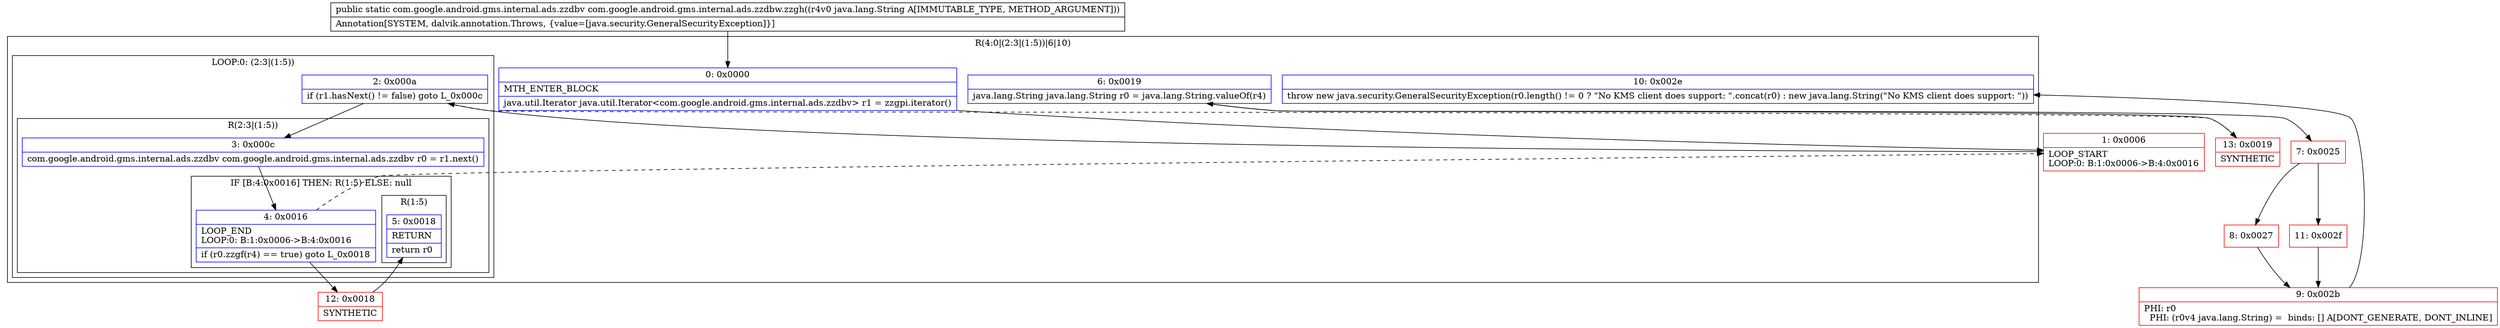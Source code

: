 digraph "CFG forcom.google.android.gms.internal.ads.zzdbw.zzgh(Ljava\/lang\/String;)Lcom\/google\/android\/gms\/internal\/ads\/zzdbv;" {
subgraph cluster_Region_1443843447 {
label = "R(4:0|(2:3|(1:5))|6|10)";
node [shape=record,color=blue];
Node_0 [shape=record,label="{0\:\ 0x0000|MTH_ENTER_BLOCK\l|java.util.Iterator java.util.Iterator\<com.google.android.gms.internal.ads.zzdbv\> r1 = zzgpi.iterator()\l}"];
subgraph cluster_LoopRegion_1606806596 {
label = "LOOP:0: (2:3|(1:5))";
node [shape=record,color=blue];
Node_2 [shape=record,label="{2\:\ 0x000a|if (r1.hasNext() != false) goto L_0x000c\l}"];
subgraph cluster_Region_147777160 {
label = "R(2:3|(1:5))";
node [shape=record,color=blue];
Node_3 [shape=record,label="{3\:\ 0x000c|com.google.android.gms.internal.ads.zzdbv com.google.android.gms.internal.ads.zzdbv r0 = r1.next()\l}"];
subgraph cluster_IfRegion_1704859019 {
label = "IF [B:4:0x0016] THEN: R(1:5) ELSE: null";
node [shape=record,color=blue];
Node_4 [shape=record,label="{4\:\ 0x0016|LOOP_END\lLOOP:0: B:1:0x0006\-\>B:4:0x0016\l|if (r0.zzgf(r4) == true) goto L_0x0018\l}"];
subgraph cluster_Region_1230411962 {
label = "R(1:5)";
node [shape=record,color=blue];
Node_5 [shape=record,label="{5\:\ 0x0018|RETURN\l|return r0\l}"];
}
}
}
}
Node_6 [shape=record,label="{6\:\ 0x0019|java.lang.String java.lang.String r0 = java.lang.String.valueOf(r4)\l}"];
Node_10 [shape=record,label="{10\:\ 0x002e|throw new java.security.GeneralSecurityException(r0.length() != 0 ? \"No KMS client does support: \".concat(r0) : new java.lang.String(\"No KMS client does support: \"))\l}"];
}
Node_1 [shape=record,color=red,label="{1\:\ 0x0006|LOOP_START\lLOOP:0: B:1:0x0006\-\>B:4:0x0016\l}"];
Node_7 [shape=record,color=red,label="{7\:\ 0x0025}"];
Node_8 [shape=record,color=red,label="{8\:\ 0x0027}"];
Node_9 [shape=record,color=red,label="{9\:\ 0x002b|PHI: r0 \l  PHI: (r0v4 java.lang.String) =  binds: [] A[DONT_GENERATE, DONT_INLINE]\l}"];
Node_11 [shape=record,color=red,label="{11\:\ 0x002f}"];
Node_12 [shape=record,color=red,label="{12\:\ 0x0018|SYNTHETIC\l}"];
Node_13 [shape=record,color=red,label="{13\:\ 0x0019|SYNTHETIC\l}"];
MethodNode[shape=record,label="{public static com.google.android.gms.internal.ads.zzdbv com.google.android.gms.internal.ads.zzdbw.zzgh((r4v0 java.lang.String A[IMMUTABLE_TYPE, METHOD_ARGUMENT]))  | Annotation[SYSTEM, dalvik.annotation.Throws, \{value=[java.security.GeneralSecurityException]\}]\l}"];
MethodNode -> Node_0;
Node_0 -> Node_1;
Node_2 -> Node_3;
Node_2 -> Node_13[style=dashed];
Node_3 -> Node_4;
Node_4 -> Node_1[style=dashed];
Node_4 -> Node_12;
Node_6 -> Node_7;
Node_1 -> Node_2;
Node_7 -> Node_8;
Node_7 -> Node_11;
Node_8 -> Node_9;
Node_9 -> Node_10;
Node_11 -> Node_9;
Node_12 -> Node_5;
Node_13 -> Node_6;
}

